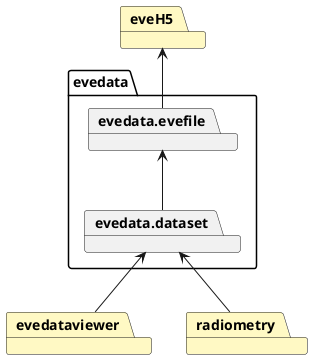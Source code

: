 @startuml
'skinparam dpi 150

package evedata {

    package evedata.evefile {
    }

    package evedata.dataset {
    }

}

evedata.evefile <-- evedata.dataset

package eveH5 #fff9c4
eveH5 <-- evedata.evefile

package evedataviewer #fff9c4
package radiometry #fff9c4

evedata.dataset <-- evedataviewer
evedata.dataset <-- radiometry
@enduml
